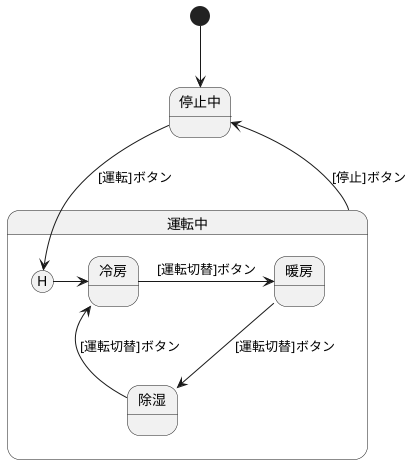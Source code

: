 @startuml エアコンの運転モード切替
[*] --> 停止中
運転中 --> 停止中 : [停止]ボタン

state 運転中 {
  停止中 --> [H] : [運転]ボタン
  [H] -> 冷房
  冷房 -> 暖房 : [運転切替]ボタン
  暖房 --> 除湿 : [運転切替]ボタン
  除湿 --> 冷房 : [運転切替]ボタン
}
@enduml
